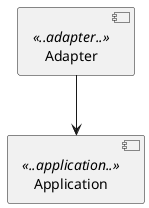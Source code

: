 @startuml
[Adapter] <<..adapter..>> as adapter
[Application] <<..application..>> as application

adapter --> application
@enduml